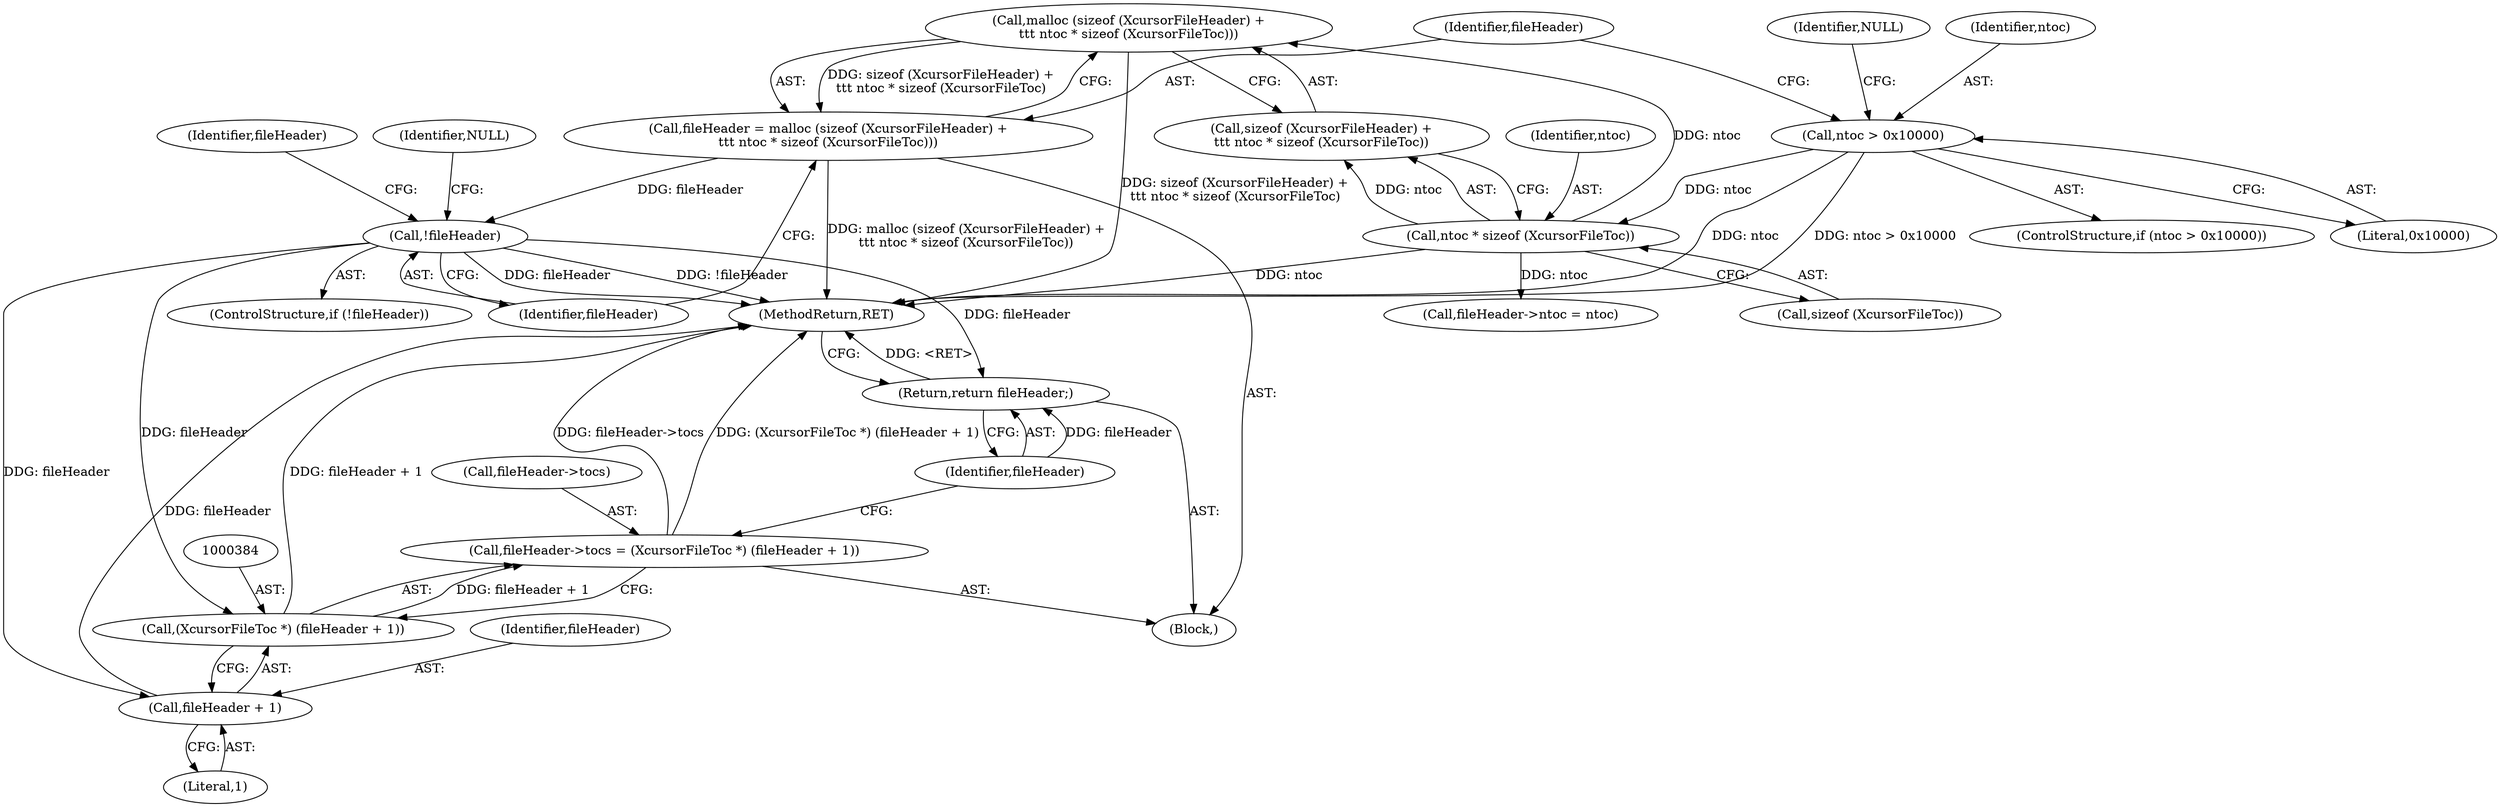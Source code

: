 digraph "0_xcursor_4794b5dd34688158fb51a2943032569d3780c4b8@API" {
"1000346" [label="(Call,malloc (sizeof (XcursorFileHeader) +\n\t\t\t ntoc * sizeof (XcursorFileToc)))"];
"1000350" [label="(Call,ntoc * sizeof (XcursorFileToc))"];
"1000339" [label="(Call,ntoc > 0x10000)"];
"1000344" [label="(Call,fileHeader = malloc (sizeof (XcursorFileHeader) +\n\t\t\t ntoc * sizeof (XcursorFileToc)))"];
"1000355" [label="(Call,!fileHeader)"];
"1000383" [label="(Call,(XcursorFileToc *) (fileHeader + 1))"];
"1000379" [label="(Call,fileHeader->tocs = (XcursorFileToc *) (fileHeader + 1))"];
"1000385" [label="(Call,fileHeader + 1)"];
"1000388" [label="(Return,return fileHeader;)"];
"1000346" [label="(Call,malloc (sizeof (XcursorFileHeader) +\n\t\t\t ntoc * sizeof (XcursorFileToc)))"];
"1000389" [label="(Identifier,fileHeader)"];
"1000343" [label="(Identifier,NULL)"];
"1000345" [label="(Identifier,fileHeader)"];
"1000380" [label="(Call,fileHeader->tocs)"];
"1000355" [label="(Call,!fileHeader)"];
"1000383" [label="(Call,(XcursorFileToc *) (fileHeader + 1))"];
"1000388" [label="(Return,return fileHeader;)"];
"1000347" [label="(Call,sizeof (XcursorFileHeader) +\n\t\t\t ntoc * sizeof (XcursorFileToc))"];
"1000387" [label="(Literal,1)"];
"1000336" [label="(Block,)"];
"1000385" [label="(Call,fileHeader + 1)"];
"1000386" [label="(Identifier,fileHeader)"];
"1000361" [label="(Identifier,fileHeader)"];
"1000354" [label="(ControlStructure,if (!fileHeader))"];
"1000344" [label="(Call,fileHeader = malloc (sizeof (XcursorFileHeader) +\n\t\t\t ntoc * sizeof (XcursorFileToc)))"];
"1000338" [label="(ControlStructure,if (ntoc > 0x10000))"];
"1000352" [label="(Call,sizeof (XcursorFileToc))"];
"1000379" [label="(Call,fileHeader->tocs = (XcursorFileToc *) (fileHeader + 1))"];
"1000374" [label="(Call,fileHeader->ntoc = ntoc)"];
"1000339" [label="(Call,ntoc > 0x10000)"];
"1000358" [label="(Identifier,NULL)"];
"1000340" [label="(Identifier,ntoc)"];
"1000351" [label="(Identifier,ntoc)"];
"1000341" [label="(Literal,0x10000)"];
"1000350" [label="(Call,ntoc * sizeof (XcursorFileToc))"];
"1000356" [label="(Identifier,fileHeader)"];
"1001171" [label="(MethodReturn,RET)"];
"1000346" -> "1000344"  [label="AST: "];
"1000346" -> "1000347"  [label="CFG: "];
"1000347" -> "1000346"  [label="AST: "];
"1000344" -> "1000346"  [label="CFG: "];
"1000346" -> "1001171"  [label="DDG: sizeof (XcursorFileHeader) +\n\t\t\t ntoc * sizeof (XcursorFileToc)"];
"1000346" -> "1000344"  [label="DDG: sizeof (XcursorFileHeader) +\n\t\t\t ntoc * sizeof (XcursorFileToc)"];
"1000350" -> "1000346"  [label="DDG: ntoc"];
"1000350" -> "1000347"  [label="AST: "];
"1000350" -> "1000352"  [label="CFG: "];
"1000351" -> "1000350"  [label="AST: "];
"1000352" -> "1000350"  [label="AST: "];
"1000347" -> "1000350"  [label="CFG: "];
"1000350" -> "1001171"  [label="DDG: ntoc"];
"1000350" -> "1000347"  [label="DDG: ntoc"];
"1000339" -> "1000350"  [label="DDG: ntoc"];
"1000350" -> "1000374"  [label="DDG: ntoc"];
"1000339" -> "1000338"  [label="AST: "];
"1000339" -> "1000341"  [label="CFG: "];
"1000340" -> "1000339"  [label="AST: "];
"1000341" -> "1000339"  [label="AST: "];
"1000343" -> "1000339"  [label="CFG: "];
"1000345" -> "1000339"  [label="CFG: "];
"1000339" -> "1001171"  [label="DDG: ntoc > 0x10000"];
"1000339" -> "1001171"  [label="DDG: ntoc"];
"1000344" -> "1000336"  [label="AST: "];
"1000345" -> "1000344"  [label="AST: "];
"1000356" -> "1000344"  [label="CFG: "];
"1000344" -> "1001171"  [label="DDG: malloc (sizeof (XcursorFileHeader) +\n\t\t\t ntoc * sizeof (XcursorFileToc))"];
"1000344" -> "1000355"  [label="DDG: fileHeader"];
"1000355" -> "1000354"  [label="AST: "];
"1000355" -> "1000356"  [label="CFG: "];
"1000356" -> "1000355"  [label="AST: "];
"1000358" -> "1000355"  [label="CFG: "];
"1000361" -> "1000355"  [label="CFG: "];
"1000355" -> "1001171"  [label="DDG: fileHeader"];
"1000355" -> "1001171"  [label="DDG: !fileHeader"];
"1000355" -> "1000383"  [label="DDG: fileHeader"];
"1000355" -> "1000385"  [label="DDG: fileHeader"];
"1000355" -> "1000388"  [label="DDG: fileHeader"];
"1000383" -> "1000379"  [label="AST: "];
"1000383" -> "1000385"  [label="CFG: "];
"1000384" -> "1000383"  [label="AST: "];
"1000385" -> "1000383"  [label="AST: "];
"1000379" -> "1000383"  [label="CFG: "];
"1000383" -> "1001171"  [label="DDG: fileHeader + 1"];
"1000383" -> "1000379"  [label="DDG: fileHeader + 1"];
"1000379" -> "1000336"  [label="AST: "];
"1000380" -> "1000379"  [label="AST: "];
"1000389" -> "1000379"  [label="CFG: "];
"1000379" -> "1001171"  [label="DDG: (XcursorFileToc *) (fileHeader + 1)"];
"1000379" -> "1001171"  [label="DDG: fileHeader->tocs"];
"1000385" -> "1000387"  [label="CFG: "];
"1000386" -> "1000385"  [label="AST: "];
"1000387" -> "1000385"  [label="AST: "];
"1000385" -> "1001171"  [label="DDG: fileHeader"];
"1000388" -> "1000336"  [label="AST: "];
"1000388" -> "1000389"  [label="CFG: "];
"1000389" -> "1000388"  [label="AST: "];
"1001171" -> "1000388"  [label="CFG: "];
"1000388" -> "1001171"  [label="DDG: <RET>"];
"1000389" -> "1000388"  [label="DDG: fileHeader"];
}
